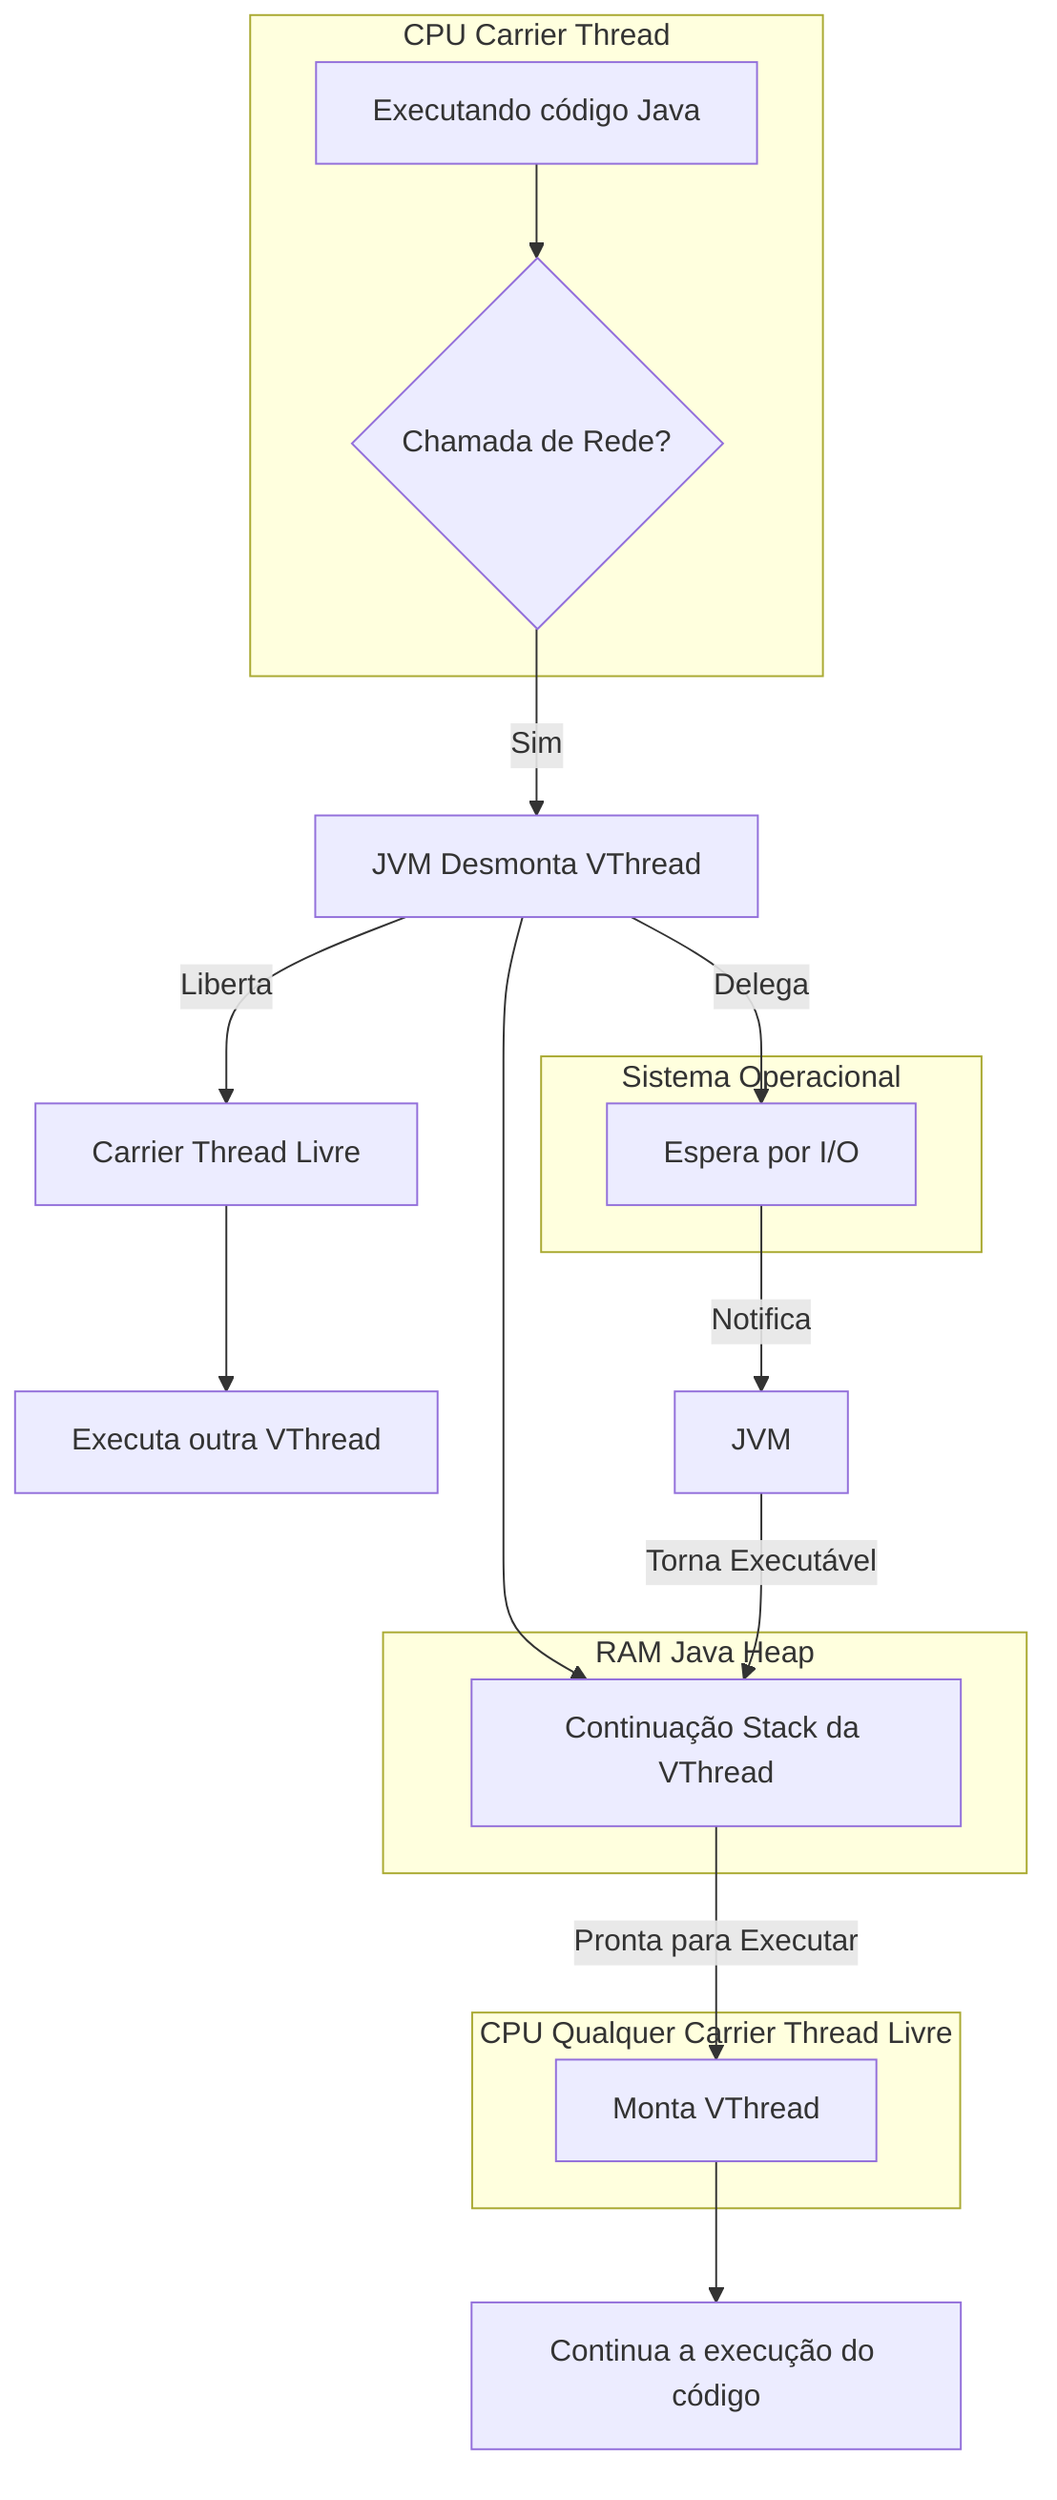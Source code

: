 graph TD
    subgraph CPU Carrier Thread
    A[Executando código Java] --> B{Chamada de Rede?};
    end

    subgraph RAM Java Heap
    C[Continuação Stack da VThread]
    end

    B -- Sim --> D[JVM Desmonta VThread];
    D --> C;
    D -- Liberta --> E[Carrier Thread Livre];
    E --> F[Executa outra VThread];

    subgraph Sistema Operacional
    G[Espera por I/O]
    end

    D -- Delega --> G;
    G -- Notifica --> H[JVM];

    H -- Torna Executável --> C;

    subgraph CPU Qualquer Carrier Thread Livre
    I[Monta VThread]
    end

    C -- Pronta para Executar --> I;
    I --> J[Continua a execução do código];